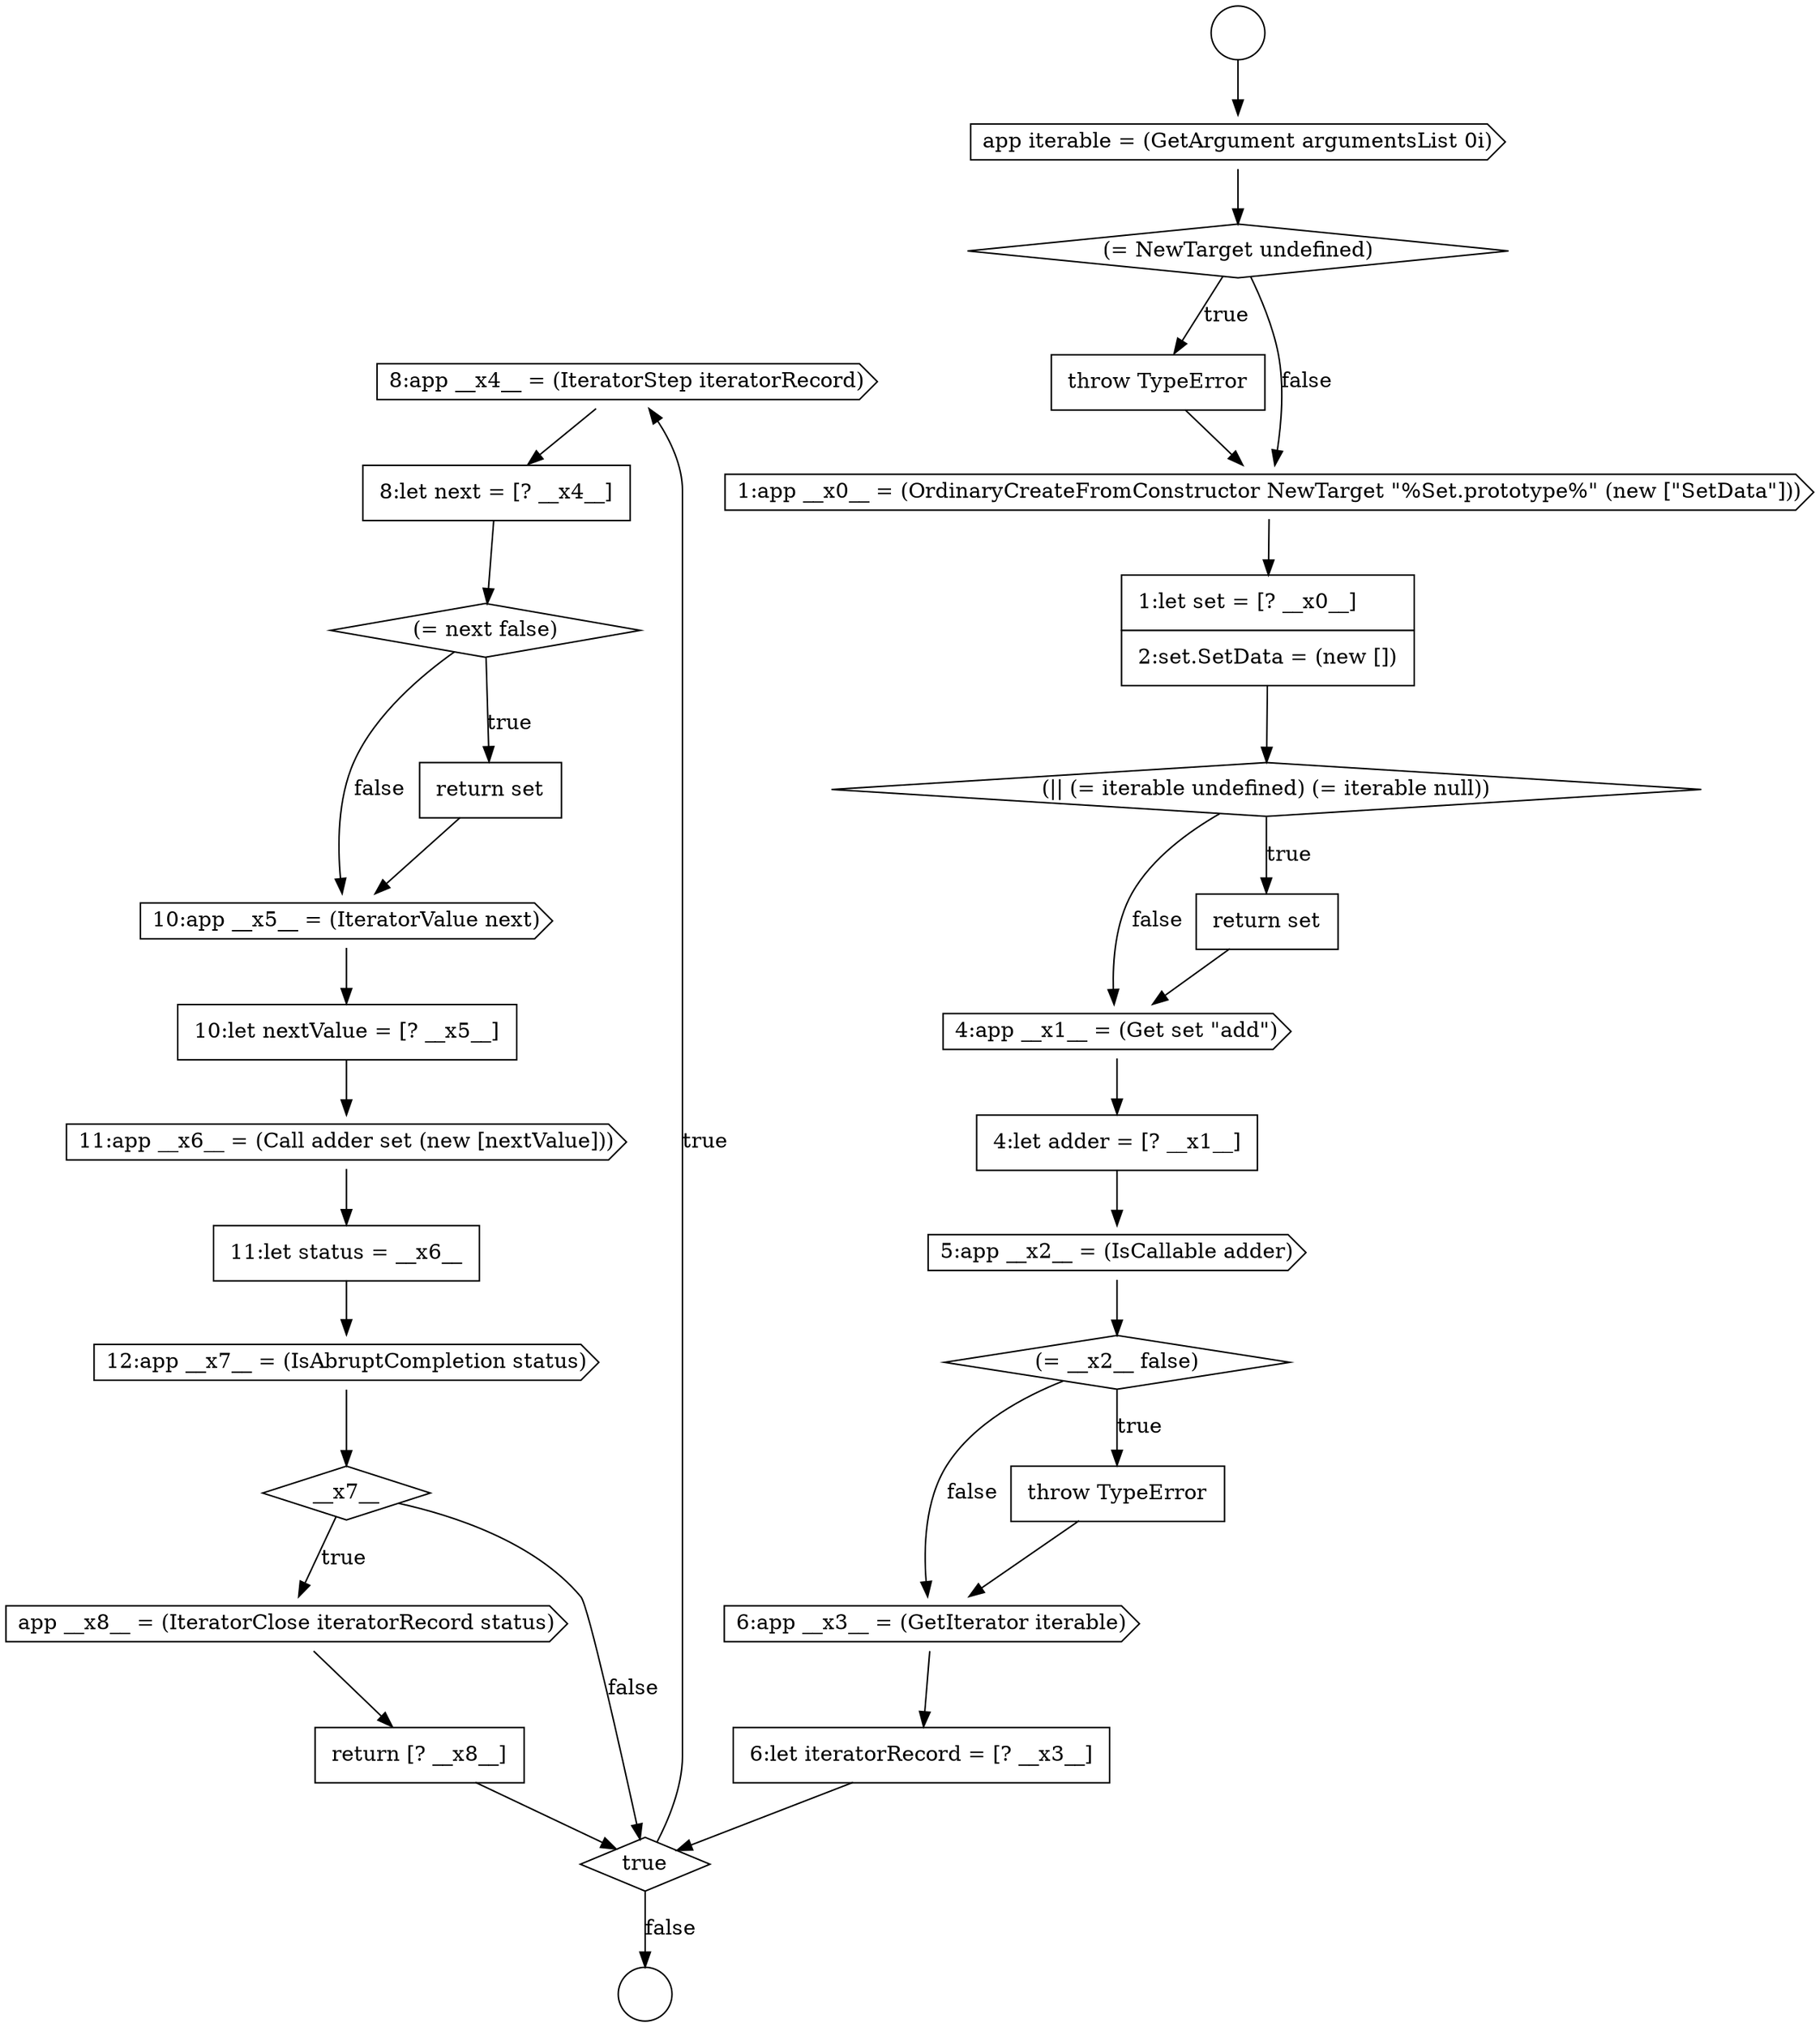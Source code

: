 digraph {
  node17094 [shape=cds, label=<<font color="black">8:app __x4__ = (IteratorStep iteratorRecord)</font>> color="black" fillcolor="white" style=filled]
  node17104 [shape=cds, label=<<font color="black">app __x8__ = (IteratorClose iteratorRecord status)</font>> color="black" fillcolor="white" style=filled]
  node17079 [shape=cds, label=<<font color="black">app iterable = (GetArgument argumentsList 0i)</font>> color="black" fillcolor="white" style=filled]
  node17086 [shape=cds, label=<<font color="black">4:app __x1__ = (Get set &quot;add&quot;)</font>> color="black" fillcolor="white" style=filled]
  node17096 [shape=diamond, label=<<font color="black">(= next false)</font>> color="black" fillcolor="white" style=filled]
  node17101 [shape=none, margin=0, label=<<font color="black">
    <table border="0" cellborder="1" cellspacing="0" cellpadding="10">
      <tr><td align="left">11:let status = __x6__</td></tr>
    </table>
  </font>> color="black" fillcolor="white" style=filled]
  node17083 [shape=none, margin=0, label=<<font color="black">
    <table border="0" cellborder="1" cellspacing="0" cellpadding="10">
      <tr><td align="left">1:let set = [? __x0__]</td></tr>
      <tr><td align="left">2:set.SetData = (new [])</td></tr>
    </table>
  </font>> color="black" fillcolor="white" style=filled]
  node17077 [shape=circle label=" " color="black" fillcolor="white" style=filled]
  node17098 [shape=cds, label=<<font color="black">10:app __x5__ = (IteratorValue next)</font>> color="black" fillcolor="white" style=filled]
  node17102 [shape=cds, label=<<font color="black">12:app __x7__ = (IsAbruptCompletion status)</font>> color="black" fillcolor="white" style=filled]
  node17080 [shape=diamond, label=<<font color="black">(= NewTarget undefined)</font>> color="black" fillcolor="white" style=filled]
  node17092 [shape=none, margin=0, label=<<font color="black">
    <table border="0" cellborder="1" cellspacing="0" cellpadding="10">
      <tr><td align="left">6:let iteratorRecord = [? __x3__]</td></tr>
    </table>
  </font>> color="black" fillcolor="white" style=filled]
  node17088 [shape=cds, label=<<font color="black">5:app __x2__ = (IsCallable adder)</font>> color="black" fillcolor="white" style=filled]
  node17095 [shape=none, margin=0, label=<<font color="black">
    <table border="0" cellborder="1" cellspacing="0" cellpadding="10">
      <tr><td align="left">8:let next = [? __x4__]</td></tr>
    </table>
  </font>> color="black" fillcolor="white" style=filled]
  node17084 [shape=diamond, label=<<font color="black">(|| (= iterable undefined) (= iterable null))</font>> color="black" fillcolor="white" style=filled]
  node17091 [shape=cds, label=<<font color="black">6:app __x3__ = (GetIterator iterable)</font>> color="black" fillcolor="white" style=filled]
  node17103 [shape=diamond, label=<<font color="black">__x7__</font>> color="black" fillcolor="white" style=filled]
  node17081 [shape=none, margin=0, label=<<font color="black">
    <table border="0" cellborder="1" cellspacing="0" cellpadding="10">
      <tr><td align="left">throw TypeError</td></tr>
    </table>
  </font>> color="black" fillcolor="white" style=filled]
  node17100 [shape=cds, label=<<font color="black">11:app __x6__ = (Call adder set (new [nextValue]))</font>> color="black" fillcolor="white" style=filled]
  node17097 [shape=none, margin=0, label=<<font color="black">
    <table border="0" cellborder="1" cellspacing="0" cellpadding="10">
      <tr><td align="left">return set</td></tr>
    </table>
  </font>> color="black" fillcolor="white" style=filled]
  node17085 [shape=none, margin=0, label=<<font color="black">
    <table border="0" cellborder="1" cellspacing="0" cellpadding="10">
      <tr><td align="left">return set</td></tr>
    </table>
  </font>> color="black" fillcolor="white" style=filled]
  node17090 [shape=none, margin=0, label=<<font color="black">
    <table border="0" cellborder="1" cellspacing="0" cellpadding="10">
      <tr><td align="left">throw TypeError</td></tr>
    </table>
  </font>> color="black" fillcolor="white" style=filled]
  node17078 [shape=circle label=" " color="black" fillcolor="white" style=filled]
  node17082 [shape=cds, label=<<font color="black">1:app __x0__ = (OrdinaryCreateFromConstructor NewTarget &quot;%Set.prototype%&quot; (new [&quot;SetData&quot;]))</font>> color="black" fillcolor="white" style=filled]
  node17093 [shape=diamond, label=<<font color="black">true</font>> color="black" fillcolor="white" style=filled]
  node17087 [shape=none, margin=0, label=<<font color="black">
    <table border="0" cellborder="1" cellspacing="0" cellpadding="10">
      <tr><td align="left">4:let adder = [? __x1__]</td></tr>
    </table>
  </font>> color="black" fillcolor="white" style=filled]
  node17105 [shape=none, margin=0, label=<<font color="black">
    <table border="0" cellborder="1" cellspacing="0" cellpadding="10">
      <tr><td align="left">return [? __x8__]</td></tr>
    </table>
  </font>> color="black" fillcolor="white" style=filled]
  node17089 [shape=diamond, label=<<font color="black">(= __x2__ false)</font>> color="black" fillcolor="white" style=filled]
  node17099 [shape=none, margin=0, label=<<font color="black">
    <table border="0" cellborder="1" cellspacing="0" cellpadding="10">
      <tr><td align="left">10:let nextValue = [? __x5__]</td></tr>
    </table>
  </font>> color="black" fillcolor="white" style=filled]
  node17090 -> node17091 [ color="black"]
  node17088 -> node17089 [ color="black"]
  node17105 -> node17093 [ color="black"]
  node17097 -> node17098 [ color="black"]
  node17080 -> node17081 [label=<<font color="black">true</font>> color="black"]
  node17080 -> node17082 [label=<<font color="black">false</font>> color="black"]
  node17092 -> node17093 [ color="black"]
  node17083 -> node17084 [ color="black"]
  node17096 -> node17097 [label=<<font color="black">true</font>> color="black"]
  node17096 -> node17098 [label=<<font color="black">false</font>> color="black"]
  node17079 -> node17080 [ color="black"]
  node17086 -> node17087 [ color="black"]
  node17103 -> node17104 [label=<<font color="black">true</font>> color="black"]
  node17103 -> node17093 [label=<<font color="black">false</font>> color="black"]
  node17098 -> node17099 [ color="black"]
  node17091 -> node17092 [ color="black"]
  node17104 -> node17105 [ color="black"]
  node17087 -> node17088 [ color="black"]
  node17099 -> node17100 [ color="black"]
  node17085 -> node17086 [ color="black"]
  node17077 -> node17079 [ color="black"]
  node17093 -> node17094 [label=<<font color="black">true</font>> color="black"]
  node17093 -> node17078 [label=<<font color="black">false</font>> color="black"]
  node17100 -> node17101 [ color="black"]
  node17094 -> node17095 [ color="black"]
  node17082 -> node17083 [ color="black"]
  node17102 -> node17103 [ color="black"]
  node17084 -> node17085 [label=<<font color="black">true</font>> color="black"]
  node17084 -> node17086 [label=<<font color="black">false</font>> color="black"]
  node17081 -> node17082 [ color="black"]
  node17089 -> node17090 [label=<<font color="black">true</font>> color="black"]
  node17089 -> node17091 [label=<<font color="black">false</font>> color="black"]
  node17095 -> node17096 [ color="black"]
  node17101 -> node17102 [ color="black"]
}
